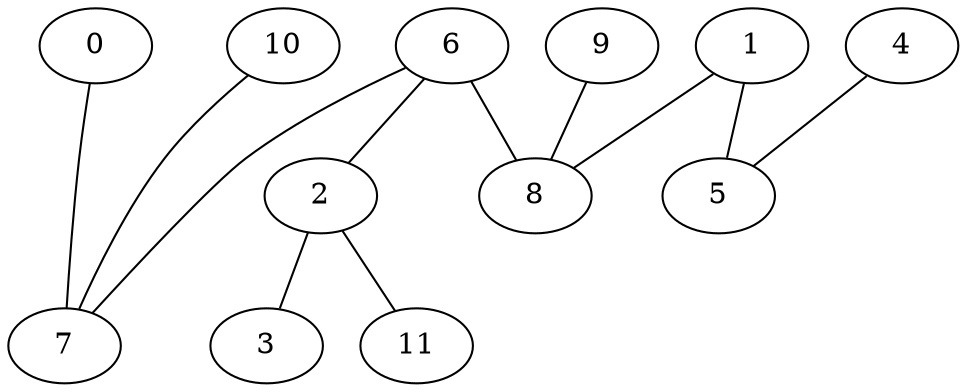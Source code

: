 strict graph {


	"0" [  weight=0 ];

	"0" -- "7" [  weight=0 ];

	"10" [  weight=0 ];

	"10" -- "7" [  weight=0 ];

	"1" [  weight=0 ];

	"1" -- "8" [  weight=0 ];

	"1" -- "5" [  weight=0 ];

	"6" [  weight=0 ];

	"6" -- "7" [  weight=0 ];

	"6" -- "2" [  weight=0 ];

	"6" -- "8" [  weight=0 ];

	"2" [  weight=0 ];

	"2" -- "6" [  weight=0 ];

	"2" -- "3" [  weight=0 ];

	"2" -- "11" [  weight=0 ];

	"11" [  weight=0 ];

	"11" -- "2" [  weight=0 ];

	"3" [  weight=0 ];

	"3" -- "2" [  weight=0 ];

	"4" [  weight=0 ];

	"4" -- "5" [  weight=0 ];

	"9" [  weight=0 ];

	"9" -- "8" [  weight=0 ];

	"7" [  weight=0 ];

	"7" -- "6" [  weight=0 ];

	"7" [  weight=0 ];

	"7" -- "10" [  weight=0 ];

	"8" [  weight=0 ];

	"8" -- "1" [  weight=0 ];

	"8" -- "6" [  weight=0 ];

	"8" -- "9" [  weight=0 ];

	"5" [  weight=0 ];

	"5" -- "4" [  weight=0 ];

	"5" -- "1" [  weight=0 ];

}

